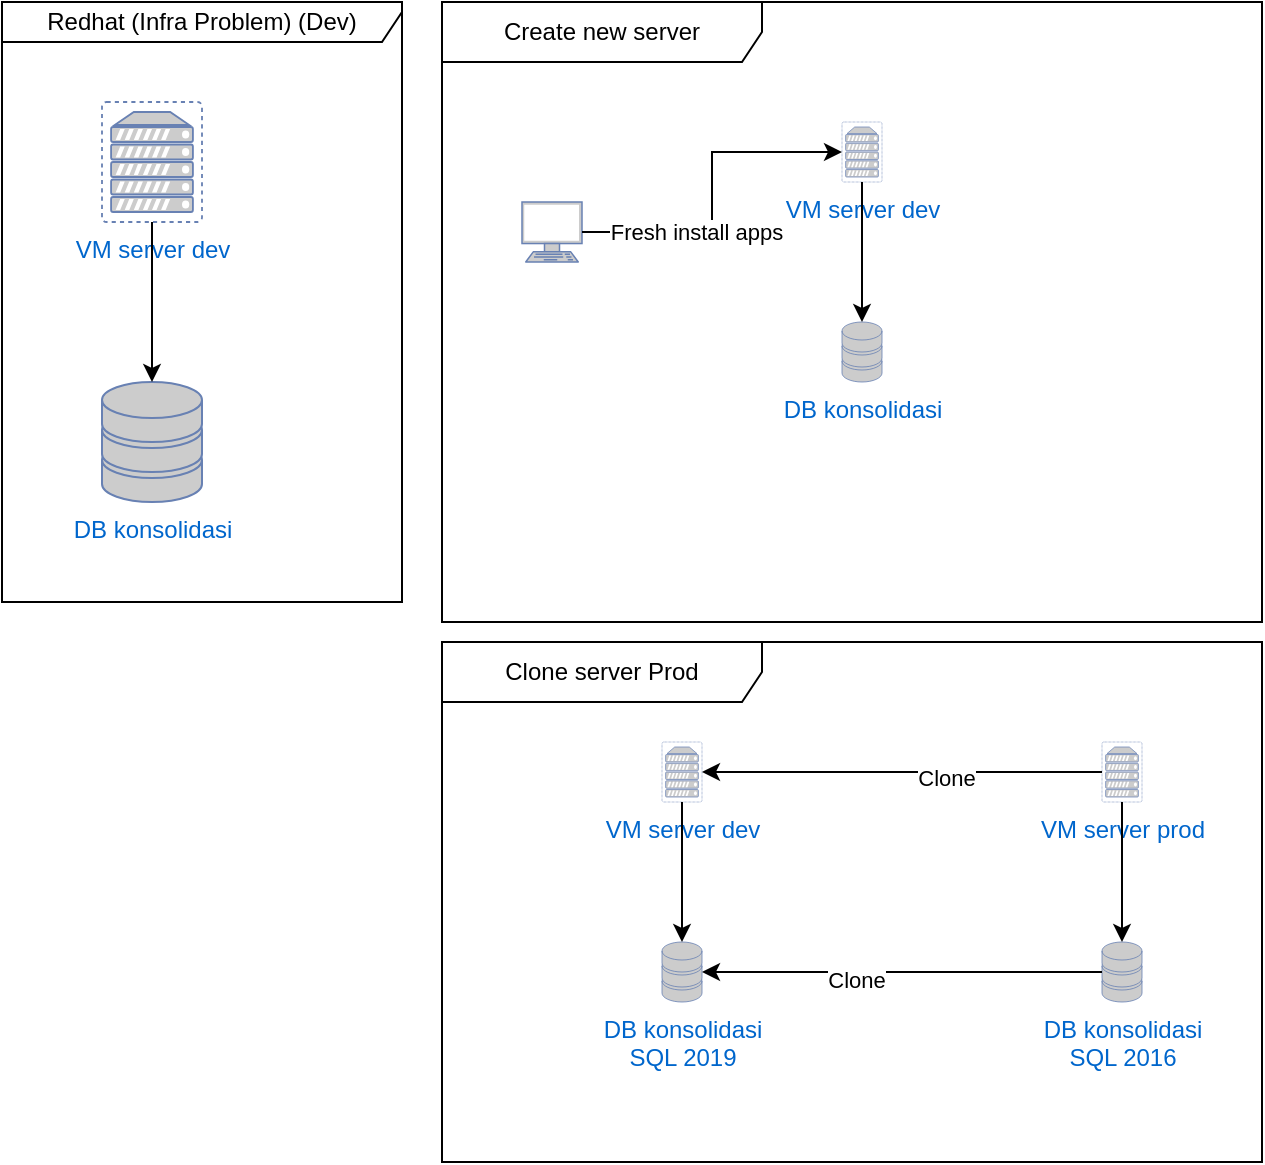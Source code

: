 <mxfile version="24.5.4" type="github">
  <diagram name="Page-1" id="fu_7YUwblNMLEbjCu1K0">
    <mxGraphModel dx="753" dy="460" grid="1" gridSize="10" guides="1" tooltips="1" connect="1" arrows="1" fold="1" page="1" pageScale="1" pageWidth="850" pageHeight="1100" math="0" shadow="0">
      <root>
        <mxCell id="0" />
        <mxCell id="1" parent="0" />
        <mxCell id="Ggfx1PvwkrgleFsYsvZY-6" value="Redhat (Infra Problem) (Dev)" style="shape=umlFrame;whiteSpace=wrap;html=1;pointerEvents=0;recursiveResize=0;container=1;collapsible=0;width=260;height=20;" vertex="1" parent="1">
          <mxGeometry x="20" y="30" width="200" height="300" as="geometry" />
        </mxCell>
        <mxCell id="Ggfx1PvwkrgleFsYsvZY-4" value="VM server dev" style="fontColor=#0066CC;verticalAlign=top;verticalLabelPosition=bottom;labelPosition=center;align=center;html=1;outlineConnect=0;fillColor=#CCCCCC;strokeColor=#6881B3;gradientColor=none;gradientDirection=north;strokeWidth=2;shape=mxgraph.networks.virtual_server;" vertex="1" parent="Ggfx1PvwkrgleFsYsvZY-6">
          <mxGeometry x="50" y="50" width="50" height="60" as="geometry" />
        </mxCell>
        <mxCell id="Ggfx1PvwkrgleFsYsvZY-5" value="DB konsolidasi" style="fontColor=#0066CC;verticalAlign=top;verticalLabelPosition=bottom;labelPosition=center;align=center;html=1;outlineConnect=0;fillColor=#CCCCCC;strokeColor=#6881B3;gradientColor=none;gradientDirection=north;strokeWidth=2;shape=mxgraph.networks.storage;" vertex="1" parent="Ggfx1PvwkrgleFsYsvZY-6">
          <mxGeometry x="50" y="190" width="50" height="60" as="geometry" />
        </mxCell>
        <mxCell id="Ggfx1PvwkrgleFsYsvZY-7" style="edgeStyle=orthogonalEdgeStyle;rounded=0;orthogonalLoop=1;jettySize=auto;html=1;exitX=0.5;exitY=1;exitDx=0;exitDy=0;exitPerimeter=0;entryX=0.5;entryY=0;entryDx=0;entryDy=0;entryPerimeter=0;" edge="1" parent="Ggfx1PvwkrgleFsYsvZY-6" source="Ggfx1PvwkrgleFsYsvZY-4" target="Ggfx1PvwkrgleFsYsvZY-5">
          <mxGeometry relative="1" as="geometry" />
        </mxCell>
        <mxCell id="Ggfx1PvwkrgleFsYsvZY-8" value="Create new server" style="shape=umlFrame;whiteSpace=wrap;html=1;pointerEvents=0;recursiveResize=0;container=1;collapsible=0;width=160;" vertex="1" parent="1">
          <mxGeometry x="240" y="30" width="410" height="310" as="geometry" />
        </mxCell>
        <mxCell id="Ggfx1PvwkrgleFsYsvZY-11" value="VM server dev" style="fontColor=#0066CC;verticalAlign=top;verticalLabelPosition=bottom;labelPosition=center;align=center;html=1;outlineConnect=0;fillColor=#CCCCCC;strokeColor=#6881B3;gradientColor=none;gradientDirection=north;strokeWidth=2;shape=mxgraph.networks.virtual_server;" vertex="1" parent="Ggfx1PvwkrgleFsYsvZY-8">
          <mxGeometry x="200" y="60" width="20" height="30" as="geometry" />
        </mxCell>
        <mxCell id="Ggfx1PvwkrgleFsYsvZY-12" value="DB konsolidasi" style="fontColor=#0066CC;verticalAlign=top;verticalLabelPosition=bottom;labelPosition=center;align=center;html=1;outlineConnect=0;fillColor=#CCCCCC;strokeColor=#6881B3;gradientColor=none;gradientDirection=north;strokeWidth=2;shape=mxgraph.networks.storage;" vertex="1" parent="Ggfx1PvwkrgleFsYsvZY-8">
          <mxGeometry x="200" y="160" width="20" height="30" as="geometry" />
        </mxCell>
        <mxCell id="Ggfx1PvwkrgleFsYsvZY-13" style="edgeStyle=orthogonalEdgeStyle;rounded=0;orthogonalLoop=1;jettySize=auto;html=1;exitX=0.5;exitY=1;exitDx=0;exitDy=0;exitPerimeter=0;entryX=0.5;entryY=0;entryDx=0;entryDy=0;entryPerimeter=0;" edge="1" parent="Ggfx1PvwkrgleFsYsvZY-8" source="Ggfx1PvwkrgleFsYsvZY-11" target="Ggfx1PvwkrgleFsYsvZY-12">
          <mxGeometry relative="1" as="geometry" />
        </mxCell>
        <mxCell id="Ggfx1PvwkrgleFsYsvZY-14" value="" style="fontColor=#0066CC;verticalAlign=top;verticalLabelPosition=bottom;labelPosition=center;align=center;html=1;outlineConnect=0;fillColor=#CCCCCC;strokeColor=#6881B3;gradientColor=none;gradientDirection=north;strokeWidth=2;shape=mxgraph.networks.terminal;" vertex="1" parent="Ggfx1PvwkrgleFsYsvZY-8">
          <mxGeometry x="40" y="100" width="30" height="30" as="geometry" />
        </mxCell>
        <mxCell id="Ggfx1PvwkrgleFsYsvZY-15" style="edgeStyle=orthogonalEdgeStyle;rounded=0;orthogonalLoop=1;jettySize=auto;html=1;exitX=1;exitY=0.5;exitDx=0;exitDy=0;exitPerimeter=0;entryX=0;entryY=0.5;entryDx=0;entryDy=0;entryPerimeter=0;" edge="1" parent="Ggfx1PvwkrgleFsYsvZY-8" source="Ggfx1PvwkrgleFsYsvZY-14" target="Ggfx1PvwkrgleFsYsvZY-11">
          <mxGeometry relative="1" as="geometry" />
        </mxCell>
        <mxCell id="Ggfx1PvwkrgleFsYsvZY-16" value="Fresh install apps" style="edgeLabel;html=1;align=center;verticalAlign=middle;resizable=0;points=[];" vertex="1" connectable="0" parent="Ggfx1PvwkrgleFsYsvZY-15">
          <mxGeometry x="-0.329" relative="1" as="geometry">
            <mxPoint as="offset" />
          </mxGeometry>
        </mxCell>
        <mxCell id="Ggfx1PvwkrgleFsYsvZY-9" value="Clone server Prod" style="shape=umlFrame;whiteSpace=wrap;html=1;pointerEvents=0;recursiveResize=0;container=1;collapsible=0;width=160;" vertex="1" parent="1">
          <mxGeometry x="240" y="350" width="410" height="260" as="geometry" />
        </mxCell>
        <mxCell id="Ggfx1PvwkrgleFsYsvZY-17" value="VM server prod" style="fontColor=#0066CC;verticalAlign=top;verticalLabelPosition=bottom;labelPosition=center;align=center;html=1;outlineConnect=0;fillColor=#CCCCCC;strokeColor=#6881B3;gradientColor=none;gradientDirection=north;strokeWidth=2;shape=mxgraph.networks.virtual_server;" vertex="1" parent="Ggfx1PvwkrgleFsYsvZY-9">
          <mxGeometry x="330" y="50" width="20" height="30" as="geometry" />
        </mxCell>
        <mxCell id="Ggfx1PvwkrgleFsYsvZY-18" value="DB konsolidasi&lt;div&gt;SQL 2016&lt;/div&gt;" style="fontColor=#0066CC;verticalAlign=top;verticalLabelPosition=bottom;labelPosition=center;align=center;html=1;outlineConnect=0;fillColor=#CCCCCC;strokeColor=#6881B3;gradientColor=none;gradientDirection=north;strokeWidth=2;shape=mxgraph.networks.storage;" vertex="1" parent="Ggfx1PvwkrgleFsYsvZY-9">
          <mxGeometry x="330" y="150" width="20" height="30" as="geometry" />
        </mxCell>
        <mxCell id="Ggfx1PvwkrgleFsYsvZY-19" style="edgeStyle=orthogonalEdgeStyle;rounded=0;orthogonalLoop=1;jettySize=auto;html=1;exitX=0.5;exitY=1;exitDx=0;exitDy=0;exitPerimeter=0;entryX=0.5;entryY=0;entryDx=0;entryDy=0;entryPerimeter=0;" edge="1" parent="Ggfx1PvwkrgleFsYsvZY-9" source="Ggfx1PvwkrgleFsYsvZY-17" target="Ggfx1PvwkrgleFsYsvZY-18">
          <mxGeometry relative="1" as="geometry" />
        </mxCell>
        <mxCell id="Ggfx1PvwkrgleFsYsvZY-20" value="VM server dev" style="fontColor=#0066CC;verticalAlign=top;verticalLabelPosition=bottom;labelPosition=center;align=center;html=1;outlineConnect=0;fillColor=#CCCCCC;strokeColor=#6881B3;gradientColor=none;gradientDirection=north;strokeWidth=2;shape=mxgraph.networks.virtual_server;" vertex="1" parent="Ggfx1PvwkrgleFsYsvZY-9">
          <mxGeometry x="110" y="50" width="20" height="30" as="geometry" />
        </mxCell>
        <mxCell id="Ggfx1PvwkrgleFsYsvZY-21" value="DB konsolidasi&lt;div&gt;SQL 2019&lt;/div&gt;" style="fontColor=#0066CC;verticalAlign=top;verticalLabelPosition=bottom;labelPosition=center;align=center;html=1;outlineConnect=0;fillColor=#CCCCCC;strokeColor=#6881B3;gradientColor=none;gradientDirection=north;strokeWidth=2;shape=mxgraph.networks.storage;" vertex="1" parent="Ggfx1PvwkrgleFsYsvZY-9">
          <mxGeometry x="110" y="150" width="20" height="30" as="geometry" />
        </mxCell>
        <mxCell id="Ggfx1PvwkrgleFsYsvZY-22" style="edgeStyle=orthogonalEdgeStyle;rounded=0;orthogonalLoop=1;jettySize=auto;html=1;exitX=0.5;exitY=1;exitDx=0;exitDy=0;exitPerimeter=0;entryX=0.5;entryY=0;entryDx=0;entryDy=0;entryPerimeter=0;" edge="1" parent="Ggfx1PvwkrgleFsYsvZY-9" source="Ggfx1PvwkrgleFsYsvZY-20" target="Ggfx1PvwkrgleFsYsvZY-21">
          <mxGeometry relative="1" as="geometry" />
        </mxCell>
        <mxCell id="Ggfx1PvwkrgleFsYsvZY-23" style="edgeStyle=orthogonalEdgeStyle;rounded=0;orthogonalLoop=1;jettySize=auto;html=1;exitX=0;exitY=0.5;exitDx=0;exitDy=0;exitPerimeter=0;entryX=1;entryY=0.5;entryDx=0;entryDy=0;entryPerimeter=0;" edge="1" parent="Ggfx1PvwkrgleFsYsvZY-9" source="Ggfx1PvwkrgleFsYsvZY-17" target="Ggfx1PvwkrgleFsYsvZY-20">
          <mxGeometry relative="1" as="geometry" />
        </mxCell>
        <mxCell id="Ggfx1PvwkrgleFsYsvZY-25" value="Clone" style="edgeLabel;html=1;align=center;verticalAlign=middle;resizable=0;points=[];" vertex="1" connectable="0" parent="Ggfx1PvwkrgleFsYsvZY-23">
          <mxGeometry x="-0.22" y="3" relative="1" as="geometry">
            <mxPoint as="offset" />
          </mxGeometry>
        </mxCell>
        <mxCell id="Ggfx1PvwkrgleFsYsvZY-24" style="edgeStyle=orthogonalEdgeStyle;rounded=0;orthogonalLoop=1;jettySize=auto;html=1;exitX=0;exitY=0.5;exitDx=0;exitDy=0;exitPerimeter=0;entryX=1;entryY=0.5;entryDx=0;entryDy=0;entryPerimeter=0;" edge="1" parent="Ggfx1PvwkrgleFsYsvZY-9" source="Ggfx1PvwkrgleFsYsvZY-18" target="Ggfx1PvwkrgleFsYsvZY-21">
          <mxGeometry relative="1" as="geometry" />
        </mxCell>
        <mxCell id="Ggfx1PvwkrgleFsYsvZY-26" value="Clone" style="edgeLabel;html=1;align=center;verticalAlign=middle;resizable=0;points=[];" vertex="1" connectable="0" parent="Ggfx1PvwkrgleFsYsvZY-24">
          <mxGeometry x="0.23" y="4" relative="1" as="geometry">
            <mxPoint as="offset" />
          </mxGeometry>
        </mxCell>
      </root>
    </mxGraphModel>
  </diagram>
</mxfile>
